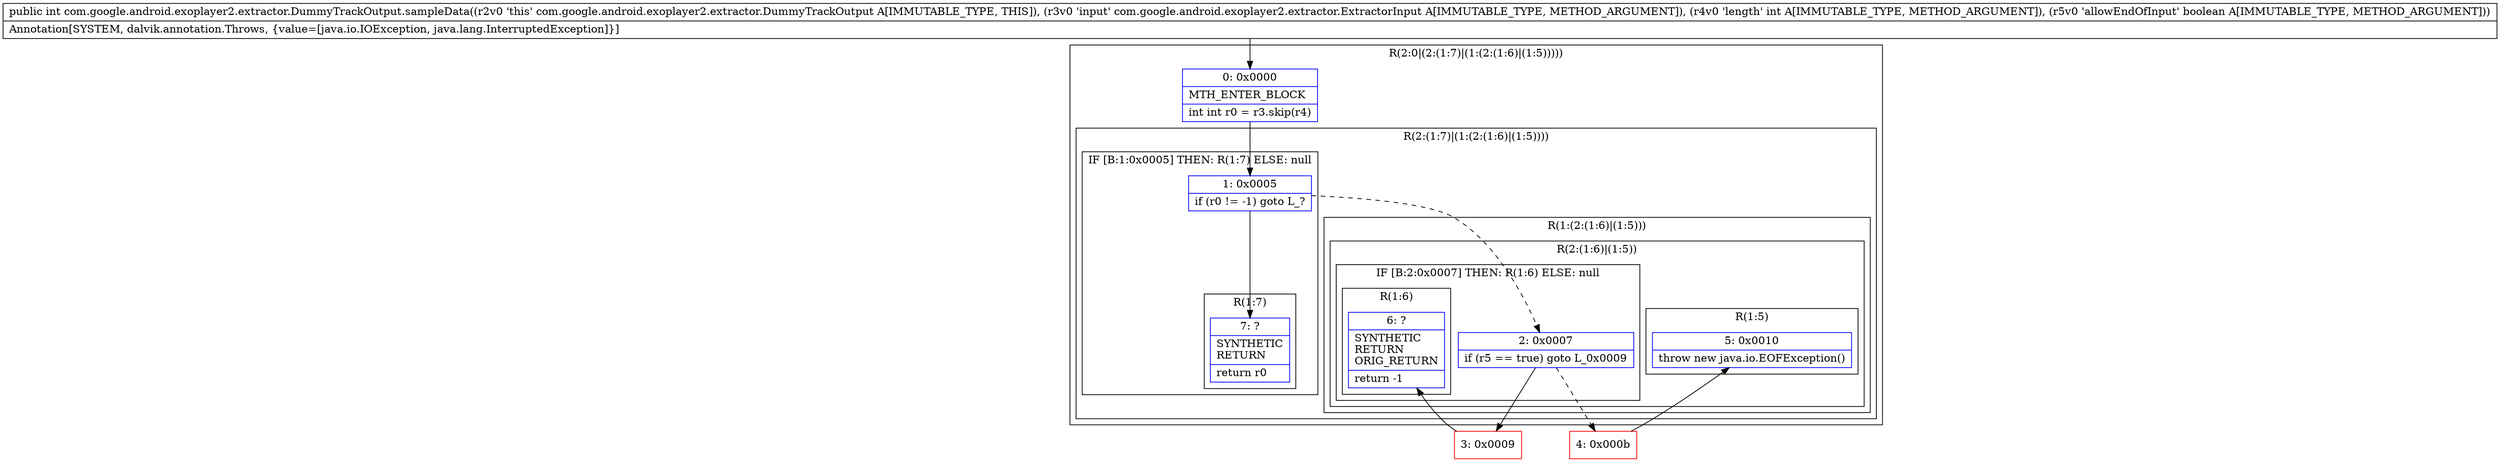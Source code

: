 digraph "CFG forcom.google.android.exoplayer2.extractor.DummyTrackOutput.sampleData(Lcom\/google\/android\/exoplayer2\/extractor\/ExtractorInput;IZ)I" {
subgraph cluster_Region_259445591 {
label = "R(2:0|(2:(1:7)|(1:(2:(1:6)|(1:5)))))";
node [shape=record,color=blue];
Node_0 [shape=record,label="{0\:\ 0x0000|MTH_ENTER_BLOCK\l|int int r0 = r3.skip(r4)\l}"];
subgraph cluster_Region_551642905 {
label = "R(2:(1:7)|(1:(2:(1:6)|(1:5))))";
node [shape=record,color=blue];
subgraph cluster_IfRegion_1617726794 {
label = "IF [B:1:0x0005] THEN: R(1:7) ELSE: null";
node [shape=record,color=blue];
Node_1 [shape=record,label="{1\:\ 0x0005|if (r0 != \-1) goto L_?\l}"];
subgraph cluster_Region_1064598859 {
label = "R(1:7)";
node [shape=record,color=blue];
Node_7 [shape=record,label="{7\:\ ?|SYNTHETIC\lRETURN\l|return r0\l}"];
}
}
subgraph cluster_Region_1805034982 {
label = "R(1:(2:(1:6)|(1:5)))";
node [shape=record,color=blue];
subgraph cluster_Region_449634023 {
label = "R(2:(1:6)|(1:5))";
node [shape=record,color=blue];
subgraph cluster_IfRegion_1423275764 {
label = "IF [B:2:0x0007] THEN: R(1:6) ELSE: null";
node [shape=record,color=blue];
Node_2 [shape=record,label="{2\:\ 0x0007|if (r5 == true) goto L_0x0009\l}"];
subgraph cluster_Region_2133265112 {
label = "R(1:6)";
node [shape=record,color=blue];
Node_6 [shape=record,label="{6\:\ ?|SYNTHETIC\lRETURN\lORIG_RETURN\l|return \-1\l}"];
}
}
subgraph cluster_Region_566241615 {
label = "R(1:5)";
node [shape=record,color=blue];
Node_5 [shape=record,label="{5\:\ 0x0010|throw new java.io.EOFException()\l}"];
}
}
}
}
}
Node_3 [shape=record,color=red,label="{3\:\ 0x0009}"];
Node_4 [shape=record,color=red,label="{4\:\ 0x000b}"];
MethodNode[shape=record,label="{public int com.google.android.exoplayer2.extractor.DummyTrackOutput.sampleData((r2v0 'this' com.google.android.exoplayer2.extractor.DummyTrackOutput A[IMMUTABLE_TYPE, THIS]), (r3v0 'input' com.google.android.exoplayer2.extractor.ExtractorInput A[IMMUTABLE_TYPE, METHOD_ARGUMENT]), (r4v0 'length' int A[IMMUTABLE_TYPE, METHOD_ARGUMENT]), (r5v0 'allowEndOfInput' boolean A[IMMUTABLE_TYPE, METHOD_ARGUMENT]))  | Annotation[SYSTEM, dalvik.annotation.Throws, \{value=[java.io.IOException, java.lang.InterruptedException]\}]\l}"];
MethodNode -> Node_0;
Node_0 -> Node_1;
Node_1 -> Node_2[style=dashed];
Node_1 -> Node_7;
Node_2 -> Node_3;
Node_2 -> Node_4[style=dashed];
Node_3 -> Node_6;
Node_4 -> Node_5;
}


